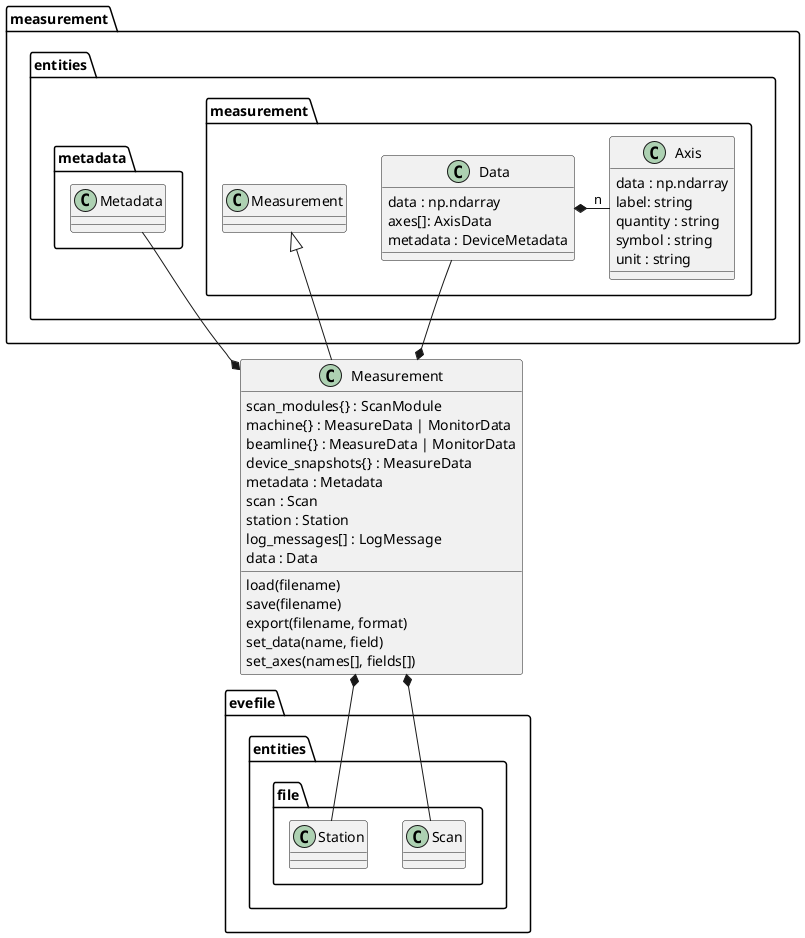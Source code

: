@startuml
'https://plantuml.com/class-diagram

class Measurement extends measurement.entities.measurement.Measurement {
    scan_modules{} : ScanModule
    machine{} : MeasureData | MonitorData
    beamline{} : MeasureData | MonitorData
    device_snapshots{} : MeasureData
    metadata : Metadata
    scan : Scan
    station : Station
    log_messages[] : LogMessage
    data : Data

    load(filename)
    save(filename)
    export(filename, format)
    set_data(name, field)
    set_axes(names[], fields[])
}

Measurement *-- measurement.entities.metadata.Metadata
Measurement *-- evefile.entities.file.Scan
Measurement *-- evefile.entities.file.Station

class evefile.entities.file.Scan {
}

class evefile.entities.file.Station {
}


class measurement.entities.measurement.Data {
    data : np.ndarray
    axes[]: AxisData
    metadata : DeviceMetadata
}

class measurement.entities.measurement.Axis {
    data : np.ndarray
    label: string
    quantity : string
    symbol : string
    unit : string
}

Data *-"n" Axis

Data -* Measurement

measurement.entities.metadata.Metadata -[hidden]-> Measurement

measurement.entities.measurement.Data -[hidden]> Measurement

@enduml